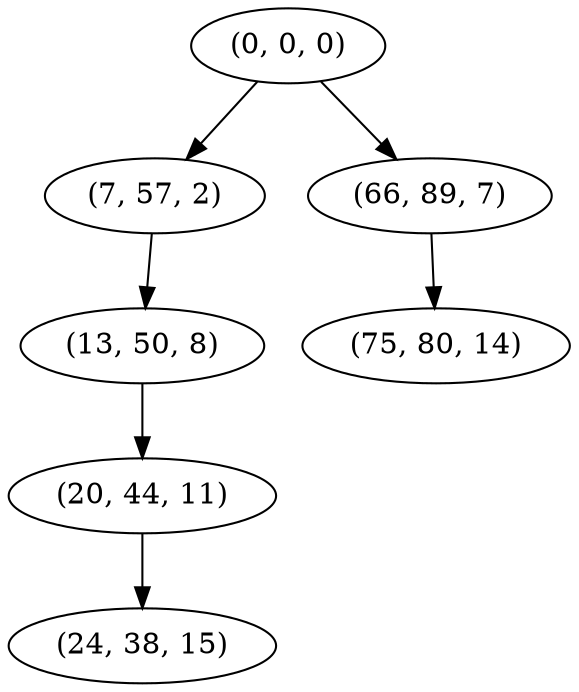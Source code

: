digraph tree {
    "(0, 0, 0)";
    "(7, 57, 2)";
    "(13, 50, 8)";
    "(20, 44, 11)";
    "(24, 38, 15)";
    "(66, 89, 7)";
    "(75, 80, 14)";
    "(0, 0, 0)" -> "(7, 57, 2)";
    "(0, 0, 0)" -> "(66, 89, 7)";
    "(7, 57, 2)" -> "(13, 50, 8)";
    "(13, 50, 8)" -> "(20, 44, 11)";
    "(20, 44, 11)" -> "(24, 38, 15)";
    "(66, 89, 7)" -> "(75, 80, 14)";
}

